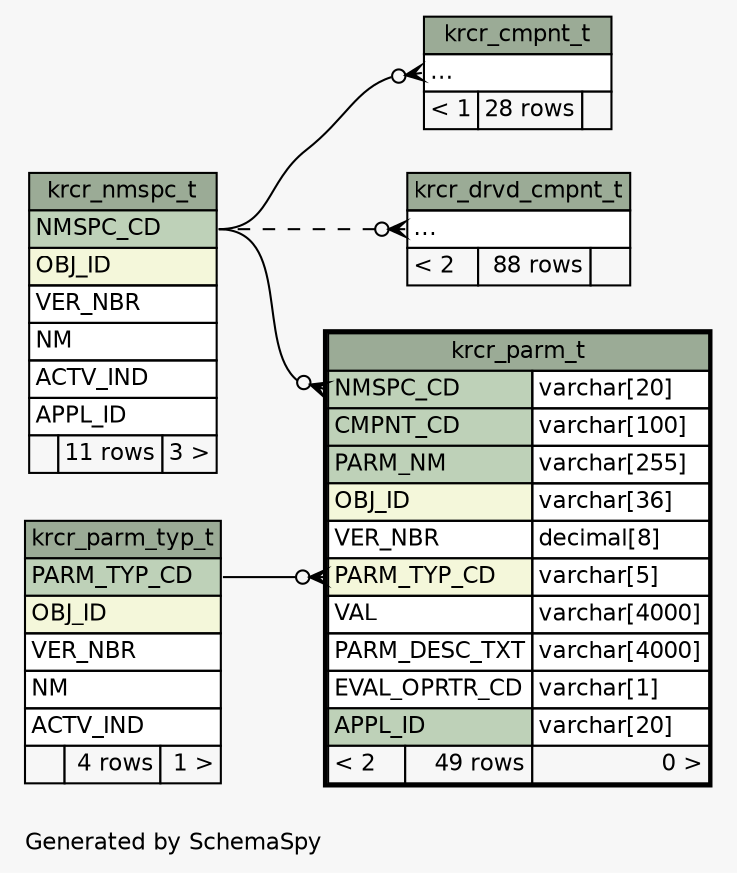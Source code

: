 // dot 2.28.0 on Mac OS X 10.7.2
// SchemaSpy rev 590
digraph "impliedTwoDegreesRelationshipsDiagram" {
  graph [
    rankdir="RL"
    bgcolor="#f7f7f7"
    label="\nGenerated by SchemaSpy"
    labeljust="l"
    nodesep="0.18"
    ranksep="0.46"
    fontname="Helvetica"
    fontsize="11"
  ];
  node [
    fontname="Helvetica"
    fontsize="11"
    shape="plaintext"
  ];
  edge [
    arrowsize="0.8"
  ];
  "krcr_cmpnt_t":"elipses":w -> "krcr_nmspc_t":"NMSPC_CD":e [arrowhead=none dir=back arrowtail=crowodot];
  "krcr_drvd_cmpnt_t":"elipses":w -> "krcr_nmspc_t":"NMSPC_CD":e [arrowhead=none dir=back arrowtail=crowodot style=dashed];
  "krcr_parm_t":"NMSPC_CD":w -> "krcr_nmspc_t":"NMSPC_CD":e [arrowhead=none dir=back arrowtail=crowodot];
  "krcr_parm_t":"PARM_TYP_CD":w -> "krcr_parm_typ_t":"PARM_TYP_CD":e [arrowhead=none dir=back arrowtail=crowodot];
  "krcr_cmpnt_t" [
    label=<
    <TABLE BORDER="0" CELLBORDER="1" CELLSPACING="0" BGCOLOR="#ffffff">
      <TR><TD COLSPAN="3" BGCOLOR="#9bab96" ALIGN="CENTER">krcr_cmpnt_t</TD></TR>
      <TR><TD PORT="elipses" COLSPAN="3" ALIGN="LEFT">...</TD></TR>
      <TR><TD ALIGN="LEFT" BGCOLOR="#f7f7f7">&lt; 1</TD><TD ALIGN="RIGHT" BGCOLOR="#f7f7f7">28 rows</TD><TD ALIGN="RIGHT" BGCOLOR="#f7f7f7">  </TD></TR>
    </TABLE>>
    URL="krcr_cmpnt_t.html"
    tooltip="krcr_cmpnt_t"
  ];
  "krcr_drvd_cmpnt_t" [
    label=<
    <TABLE BORDER="0" CELLBORDER="1" CELLSPACING="0" BGCOLOR="#ffffff">
      <TR><TD COLSPAN="3" BGCOLOR="#9bab96" ALIGN="CENTER">krcr_drvd_cmpnt_t</TD></TR>
      <TR><TD PORT="elipses" COLSPAN="3" ALIGN="LEFT">...</TD></TR>
      <TR><TD ALIGN="LEFT" BGCOLOR="#f7f7f7">&lt; 2</TD><TD ALIGN="RIGHT" BGCOLOR="#f7f7f7">88 rows</TD><TD ALIGN="RIGHT" BGCOLOR="#f7f7f7">  </TD></TR>
    </TABLE>>
    URL="krcr_drvd_cmpnt_t.html"
    tooltip="krcr_drvd_cmpnt_t"
  ];
  "krcr_nmspc_t" [
    label=<
    <TABLE BORDER="0" CELLBORDER="1" CELLSPACING="0" BGCOLOR="#ffffff">
      <TR><TD COLSPAN="3" BGCOLOR="#9bab96" ALIGN="CENTER">krcr_nmspc_t</TD></TR>
      <TR><TD PORT="NMSPC_CD" COLSPAN="3" BGCOLOR="#bed1b8" ALIGN="LEFT">NMSPC_CD</TD></TR>
      <TR><TD PORT="OBJ_ID" COLSPAN="3" BGCOLOR="#f4f7da" ALIGN="LEFT">OBJ_ID</TD></TR>
      <TR><TD PORT="VER_NBR" COLSPAN="3" ALIGN="LEFT">VER_NBR</TD></TR>
      <TR><TD PORT="NM" COLSPAN="3" ALIGN="LEFT">NM</TD></TR>
      <TR><TD PORT="ACTV_IND" COLSPAN="3" ALIGN="LEFT">ACTV_IND</TD></TR>
      <TR><TD PORT="APPL_ID" COLSPAN="3" ALIGN="LEFT">APPL_ID</TD></TR>
      <TR><TD ALIGN="LEFT" BGCOLOR="#f7f7f7">  </TD><TD ALIGN="RIGHT" BGCOLOR="#f7f7f7">11 rows</TD><TD ALIGN="RIGHT" BGCOLOR="#f7f7f7">3 &gt;</TD></TR>
    </TABLE>>
    URL="krcr_nmspc_t.html"
    tooltip="krcr_nmspc_t"
  ];
  "krcr_parm_t" [
    label=<
    <TABLE BORDER="2" CELLBORDER="1" CELLSPACING="0" BGCOLOR="#ffffff">
      <TR><TD COLSPAN="3" BGCOLOR="#9bab96" ALIGN="CENTER">krcr_parm_t</TD></TR>
      <TR><TD PORT="NMSPC_CD" COLSPAN="2" BGCOLOR="#bed1b8" ALIGN="LEFT">NMSPC_CD</TD><TD PORT="NMSPC_CD.type" ALIGN="LEFT">varchar[20]</TD></TR>
      <TR><TD PORT="CMPNT_CD" COLSPAN="2" BGCOLOR="#bed1b8" ALIGN="LEFT">CMPNT_CD</TD><TD PORT="CMPNT_CD.type" ALIGN="LEFT">varchar[100]</TD></TR>
      <TR><TD PORT="PARM_NM" COLSPAN="2" BGCOLOR="#bed1b8" ALIGN="LEFT">PARM_NM</TD><TD PORT="PARM_NM.type" ALIGN="LEFT">varchar[255]</TD></TR>
      <TR><TD PORT="OBJ_ID" COLSPAN="2" BGCOLOR="#f4f7da" ALIGN="LEFT">OBJ_ID</TD><TD PORT="OBJ_ID.type" ALIGN="LEFT">varchar[36]</TD></TR>
      <TR><TD PORT="VER_NBR" COLSPAN="2" ALIGN="LEFT">VER_NBR</TD><TD PORT="VER_NBR.type" ALIGN="LEFT">decimal[8]</TD></TR>
      <TR><TD PORT="PARM_TYP_CD" COLSPAN="2" BGCOLOR="#f4f7da" ALIGN="LEFT">PARM_TYP_CD</TD><TD PORT="PARM_TYP_CD.type" ALIGN="LEFT">varchar[5]</TD></TR>
      <TR><TD PORT="VAL" COLSPAN="2" ALIGN="LEFT">VAL</TD><TD PORT="VAL.type" ALIGN="LEFT">varchar[4000]</TD></TR>
      <TR><TD PORT="PARM_DESC_TXT" COLSPAN="2" ALIGN="LEFT">PARM_DESC_TXT</TD><TD PORT="PARM_DESC_TXT.type" ALIGN="LEFT">varchar[4000]</TD></TR>
      <TR><TD PORT="EVAL_OPRTR_CD" COLSPAN="2" ALIGN="LEFT">EVAL_OPRTR_CD</TD><TD PORT="EVAL_OPRTR_CD.type" ALIGN="LEFT">varchar[1]</TD></TR>
      <TR><TD PORT="APPL_ID" COLSPAN="2" BGCOLOR="#bed1b8" ALIGN="LEFT">APPL_ID</TD><TD PORT="APPL_ID.type" ALIGN="LEFT">varchar[20]</TD></TR>
      <TR><TD ALIGN="LEFT" BGCOLOR="#f7f7f7">&lt; 2</TD><TD ALIGN="RIGHT" BGCOLOR="#f7f7f7">49 rows</TD><TD ALIGN="RIGHT" BGCOLOR="#f7f7f7">0 &gt;</TD></TR>
    </TABLE>>
    URL="krcr_parm_t.html"
    tooltip="krcr_parm_t"
  ];
  "krcr_parm_typ_t" [
    label=<
    <TABLE BORDER="0" CELLBORDER="1" CELLSPACING="0" BGCOLOR="#ffffff">
      <TR><TD COLSPAN="3" BGCOLOR="#9bab96" ALIGN="CENTER">krcr_parm_typ_t</TD></TR>
      <TR><TD PORT="PARM_TYP_CD" COLSPAN="3" BGCOLOR="#bed1b8" ALIGN="LEFT">PARM_TYP_CD</TD></TR>
      <TR><TD PORT="OBJ_ID" COLSPAN="3" BGCOLOR="#f4f7da" ALIGN="LEFT">OBJ_ID</TD></TR>
      <TR><TD PORT="VER_NBR" COLSPAN="3" ALIGN="LEFT">VER_NBR</TD></TR>
      <TR><TD PORT="NM" COLSPAN="3" ALIGN="LEFT">NM</TD></TR>
      <TR><TD PORT="ACTV_IND" COLSPAN="3" ALIGN="LEFT">ACTV_IND</TD></TR>
      <TR><TD ALIGN="LEFT" BGCOLOR="#f7f7f7">  </TD><TD ALIGN="RIGHT" BGCOLOR="#f7f7f7">4 rows</TD><TD ALIGN="RIGHT" BGCOLOR="#f7f7f7">1 &gt;</TD></TR>
    </TABLE>>
    URL="krcr_parm_typ_t.html"
    tooltip="krcr_parm_typ_t"
  ];
}

